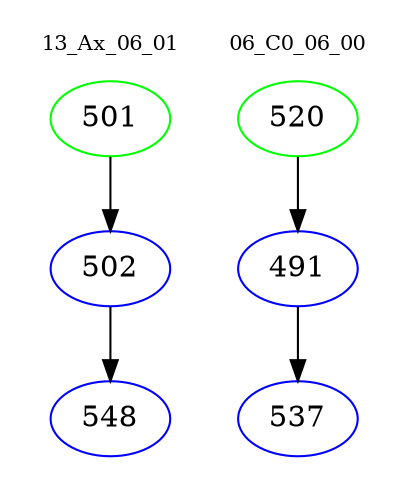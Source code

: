 digraph{
subgraph cluster_0 {
color = white
label = "13_Ax_06_01";
fontsize=10;
T0_501 [label="501", color="green"]
T0_501 -> T0_502 [color="black"]
T0_502 [label="502", color="blue"]
T0_502 -> T0_548 [color="black"]
T0_548 [label="548", color="blue"]
}
subgraph cluster_1 {
color = white
label = "06_C0_06_00";
fontsize=10;
T1_520 [label="520", color="green"]
T1_520 -> T1_491 [color="black"]
T1_491 [label="491", color="blue"]
T1_491 -> T1_537 [color="black"]
T1_537 [label="537", color="blue"]
}
}
